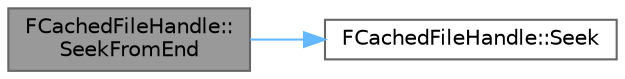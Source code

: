 digraph "FCachedFileHandle::SeekFromEnd"
{
 // INTERACTIVE_SVG=YES
 // LATEX_PDF_SIZE
  bgcolor="transparent";
  edge [fontname=Helvetica,fontsize=10,labelfontname=Helvetica,labelfontsize=10];
  node [fontname=Helvetica,fontsize=10,shape=box,height=0.2,width=0.4];
  rankdir="LR";
  Node1 [id="Node000001",label="FCachedFileHandle::\lSeekFromEnd",height=0.2,width=0.4,color="gray40", fillcolor="grey60", style="filled", fontcolor="black",tooltip="Change the current write or read position, relative to the end of the file."];
  Node1 -> Node2 [id="edge1_Node000001_Node000002",color="steelblue1",style="solid",tooltip=" "];
  Node2 [id="Node000002",label="FCachedFileHandle::Seek",height=0.2,width=0.4,color="grey40", fillcolor="white", style="filled",URL="$d3/d7b/classFCachedFileHandle.html#aae792e41d5e1af618b6fab129bf4c8b2",tooltip="Change the current write or read position."];
}
